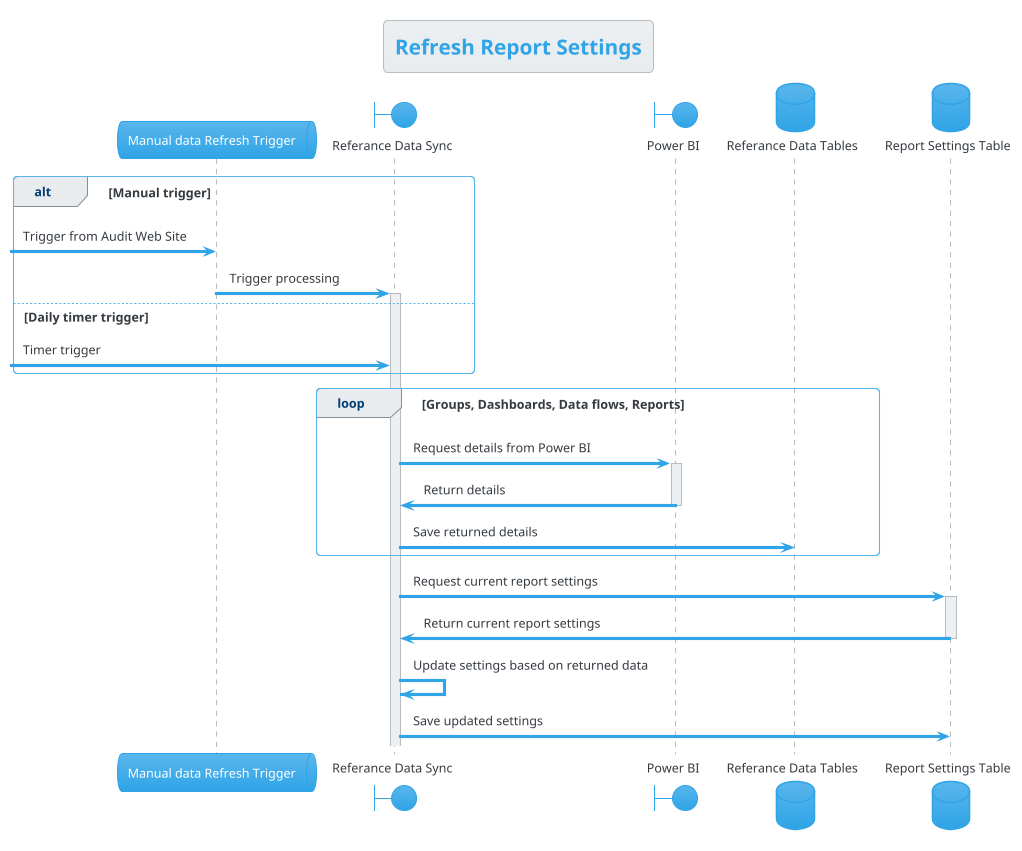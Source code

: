 @startuml Refresh Report Settings
!theme cerulean

title "Refresh Report Settings"

queue "Manual data Refresh Trigger" as DataRefreshQueue
boundary "Referance Data Sync" as  ReferanceDataSync
boundary "Power BI" as PowerBI
database "Referance Data Tables" as ReferanceDataTables
database "Report Settings Table" as ReportSettingsTable


alt Manual trigger
[->DataRefreshQueue : Trigger from Audit Web Site
  DataRefreshQueue -> ReferanceDataSync ++ : Trigger processing
else Daily timer trigger
  [->ReferanceDataSync : Timer trigger
end
loop Groups, Dashboards, Data flows, Reports
  ReferanceDataSync -> PowerBI ++ : Request details from Power BI
  PowerBI -> ReferanceDataSync -- : Return details 
  ReferanceDataSync -> ReferanceDataTables : Save returned details
end
ReferanceDataSync -> ReportSettingsTable ++ : Request current report settings
ReportSettingsTable -> ReferanceDataSync -- : Return current report settings
ReferanceDataSync -> ReferanceDataSync : Update settings based on returned data
ReferanceDataSync -> ReportSettingsTable : Save updated settings

@enduml